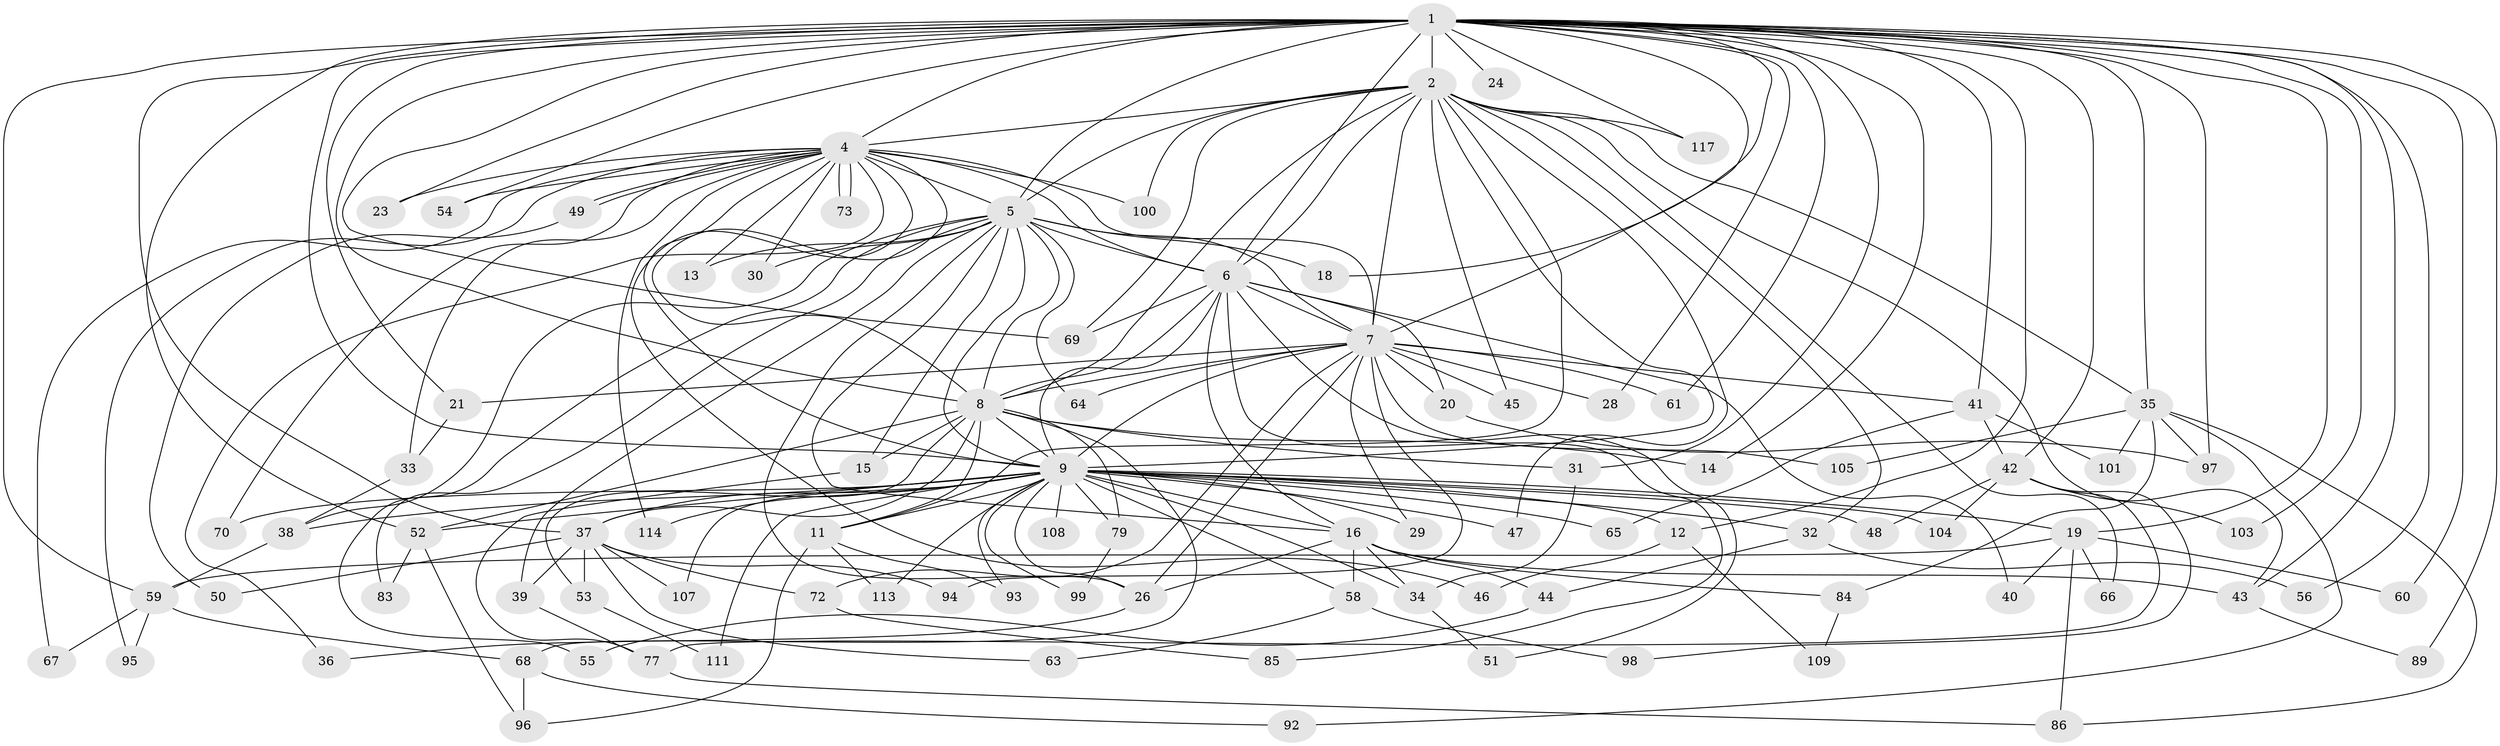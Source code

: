// original degree distribution, {18: 0.008547008547008548, 17: 0.017094017094017096, 28: 0.008547008547008548, 27: 0.008547008547008548, 22: 0.008547008547008548, 16: 0.008547008547008548, 20: 0.008547008547008548, 23: 0.017094017094017096, 5: 0.042735042735042736, 4: 0.06837606837606838, 2: 0.5641025641025641, 3: 0.17094017094017094, 8: 0.017094017094017096, 6: 0.02564102564102564, 7: 0.017094017094017096, 10: 0.008547008547008548}
// Generated by graph-tools (version 1.1) at 2025/10/02/27/25 16:10:59]
// undirected, 91 vertices, 207 edges
graph export_dot {
graph [start="1"]
  node [color=gray90,style=filled];
  1 [super="+3"];
  2 [super="+71"];
  4 [super="+81"];
  5 [super="+76"];
  6 [super="+78"];
  7 [super="+17"];
  8 [super="+25"];
  9 [super="+10"];
  11 [super="+91"];
  12;
  13;
  14;
  15;
  16 [super="+27"];
  18;
  19 [super="+87"];
  20 [super="+22"];
  21;
  23;
  24;
  26 [super="+62"];
  28;
  29 [super="+106"];
  30;
  31;
  32 [super="+57"];
  33;
  34 [super="+102"];
  35 [super="+115"];
  36;
  37 [super="+110"];
  38 [super="+74"];
  39;
  40;
  41 [super="+90"];
  42 [super="+88"];
  43 [super="+75"];
  44;
  45;
  46;
  47;
  48;
  49;
  50;
  51;
  52 [super="+80"];
  53;
  54;
  55;
  56;
  58;
  59 [super="+82"];
  60;
  61;
  63;
  64;
  65;
  66;
  67;
  68;
  69 [super="+112"];
  70;
  72;
  73;
  77;
  79;
  83;
  84;
  85;
  86;
  89;
  92;
  93;
  94;
  95;
  96 [super="+116"];
  97;
  98;
  99;
  100;
  101;
  103;
  104;
  105;
  107;
  108;
  109;
  111;
  113;
  114;
  117;
  1 -- 2 [weight=3];
  1 -- 4 [weight=3];
  1 -- 5 [weight=2];
  1 -- 6 [weight=2];
  1 -- 7 [weight=2];
  1 -- 8 [weight=2];
  1 -- 9 [weight=4];
  1 -- 18;
  1 -- 23;
  1 -- 31;
  1 -- 35;
  1 -- 37;
  1 -- 54;
  1 -- 60;
  1 -- 69;
  1 -- 97;
  1 -- 12;
  1 -- 14;
  1 -- 19;
  1 -- 21;
  1 -- 24;
  1 -- 89;
  1 -- 28;
  1 -- 103;
  1 -- 41;
  1 -- 42;
  1 -- 43;
  1 -- 117;
  1 -- 56;
  1 -- 59;
  1 -- 61;
  1 -- 52;
  2 -- 4;
  2 -- 5;
  2 -- 6;
  2 -- 7;
  2 -- 8;
  2 -- 9 [weight=2];
  2 -- 11;
  2 -- 32;
  2 -- 35;
  2 -- 45;
  2 -- 47;
  2 -- 66;
  2 -- 117;
  2 -- 100;
  2 -- 69;
  2 -- 43;
  4 -- 5;
  4 -- 6;
  4 -- 7;
  4 -- 8 [weight=2];
  4 -- 9 [weight=2];
  4 -- 13;
  4 -- 23;
  4 -- 30;
  4 -- 33;
  4 -- 36;
  4 -- 46;
  4 -- 49;
  4 -- 49;
  4 -- 54;
  4 -- 67;
  4 -- 70;
  4 -- 73;
  4 -- 73;
  4 -- 95;
  4 -- 100;
  4 -- 114;
  5 -- 6;
  5 -- 7;
  5 -- 8;
  5 -- 9 [weight=2];
  5 -- 13;
  5 -- 15;
  5 -- 16;
  5 -- 18;
  5 -- 26;
  5 -- 30;
  5 -- 38;
  5 -- 39;
  5 -- 55;
  5 -- 64;
  5 -- 83;
  6 -- 7;
  6 -- 8;
  6 -- 9 [weight=2];
  6 -- 20 [weight=2];
  6 -- 40;
  6 -- 51;
  6 -- 69;
  6 -- 85;
  6 -- 16;
  7 -- 8;
  7 -- 9 [weight=2];
  7 -- 20;
  7 -- 26;
  7 -- 28;
  7 -- 29;
  7 -- 45;
  7 -- 64;
  7 -- 94;
  7 -- 105;
  7 -- 21;
  7 -- 72;
  7 -- 41 [weight=2];
  7 -- 61;
  8 -- 9 [weight=2];
  8 -- 11;
  8 -- 14;
  8 -- 15;
  8 -- 52;
  8 -- 68;
  8 -- 79;
  8 -- 37;
  8 -- 53;
  8 -- 31;
  9 -- 16;
  9 -- 29 [weight=2];
  9 -- 32 [weight=2];
  9 -- 37;
  9 -- 52;
  9 -- 65;
  9 -- 70;
  9 -- 99;
  9 -- 104;
  9 -- 107;
  9 -- 114;
  9 -- 12;
  9 -- 79;
  9 -- 19;
  9 -- 93;
  9 -- 38;
  9 -- 108;
  9 -- 47;
  9 -- 48;
  9 -- 111;
  9 -- 113;
  9 -- 58;
  9 -- 34;
  9 -- 26;
  9 -- 11;
  11 -- 96;
  11 -- 113;
  11 -- 93;
  12 -- 46;
  12 -- 109;
  15 -- 77;
  16 -- 34;
  16 -- 43;
  16 -- 44;
  16 -- 84;
  16 -- 26;
  16 -- 58;
  19 -- 40;
  19 -- 59;
  19 -- 60;
  19 -- 66;
  19 -- 86;
  20 -- 97;
  21 -- 33;
  26 -- 36;
  31 -- 34;
  32 -- 44;
  32 -- 56;
  33 -- 38;
  34 -- 51;
  35 -- 84;
  35 -- 86;
  35 -- 92;
  35 -- 101;
  35 -- 105;
  35 -- 97;
  37 -- 39;
  37 -- 50;
  37 -- 53;
  37 -- 63;
  37 -- 72;
  37 -- 94;
  37 -- 107;
  38 -- 59;
  39 -- 77;
  41 -- 42;
  41 -- 65;
  41 -- 101;
  42 -- 48;
  42 -- 98;
  42 -- 103;
  42 -- 104;
  42 -- 77;
  43 -- 89;
  44 -- 55;
  49 -- 50;
  52 -- 83;
  52 -- 96;
  53 -- 111;
  58 -- 63;
  58 -- 98;
  59 -- 67;
  59 -- 68;
  59 -- 95;
  68 -- 92;
  68 -- 96;
  72 -- 85;
  77 -- 86;
  79 -- 99;
  84 -- 109;
}
